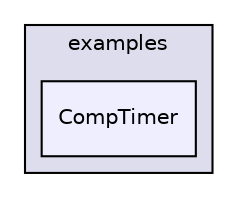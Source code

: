 digraph "examples/CompTimer" {
  compound=true
  node [ fontsize="10", fontname="Helvetica"];
  edge [ labelfontsize="10", labelfontname="Helvetica"];
  subgraph clusterdir_d28a4824dc47e487b107a5db32ef43c4 {
    graph [ bgcolor="#ddddee", pencolor="black", label="examples" fontname="Helvetica", fontsize="10", URL="dir_d28a4824dc47e487b107a5db32ef43c4.html"]
  dir_53835f0dfcb7abf9d97bc46682fab859 [shape=box, label="CompTimer", style="filled", fillcolor="#eeeeff", pencolor="black", URL="dir_53835f0dfcb7abf9d97bc46682fab859.html"];
  }
}
